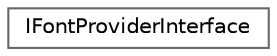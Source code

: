 digraph "Graphical Class Hierarchy"
{
 // INTERACTIVE_SVG=YES
 // LATEX_PDF_SIZE
  bgcolor="transparent";
  edge [fontname=Helvetica,fontsize=10,labelfontname=Helvetica,labelfontsize=10];
  node [fontname=Helvetica,fontsize=10,shape=box,height=0.2,width=0.4];
  rankdir="LR";
  Node0 [id="Node000000",label="IFontProviderInterface",height=0.2,width=0.4,color="grey40", fillcolor="white", style="filled",URL="$d7/d77/classIFontProviderInterface.html",tooltip=" "];
}
